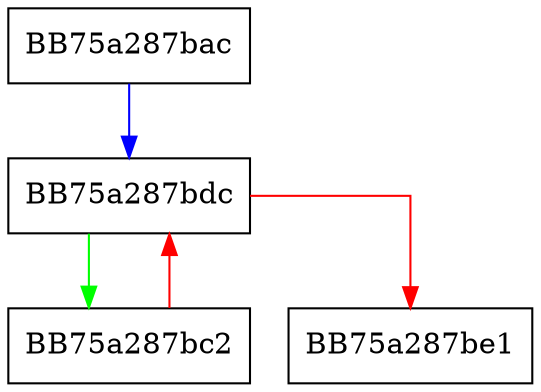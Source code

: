 digraph sqlite3ParserFinalize {
  node [shape="box"];
  graph [splines=ortho];
  BB75a287bac -> BB75a287bdc [color="blue"];
  BB75a287bc2 -> BB75a287bdc [color="red"];
  BB75a287bdc -> BB75a287bc2 [color="green"];
  BB75a287bdc -> BB75a287be1 [color="red"];
}